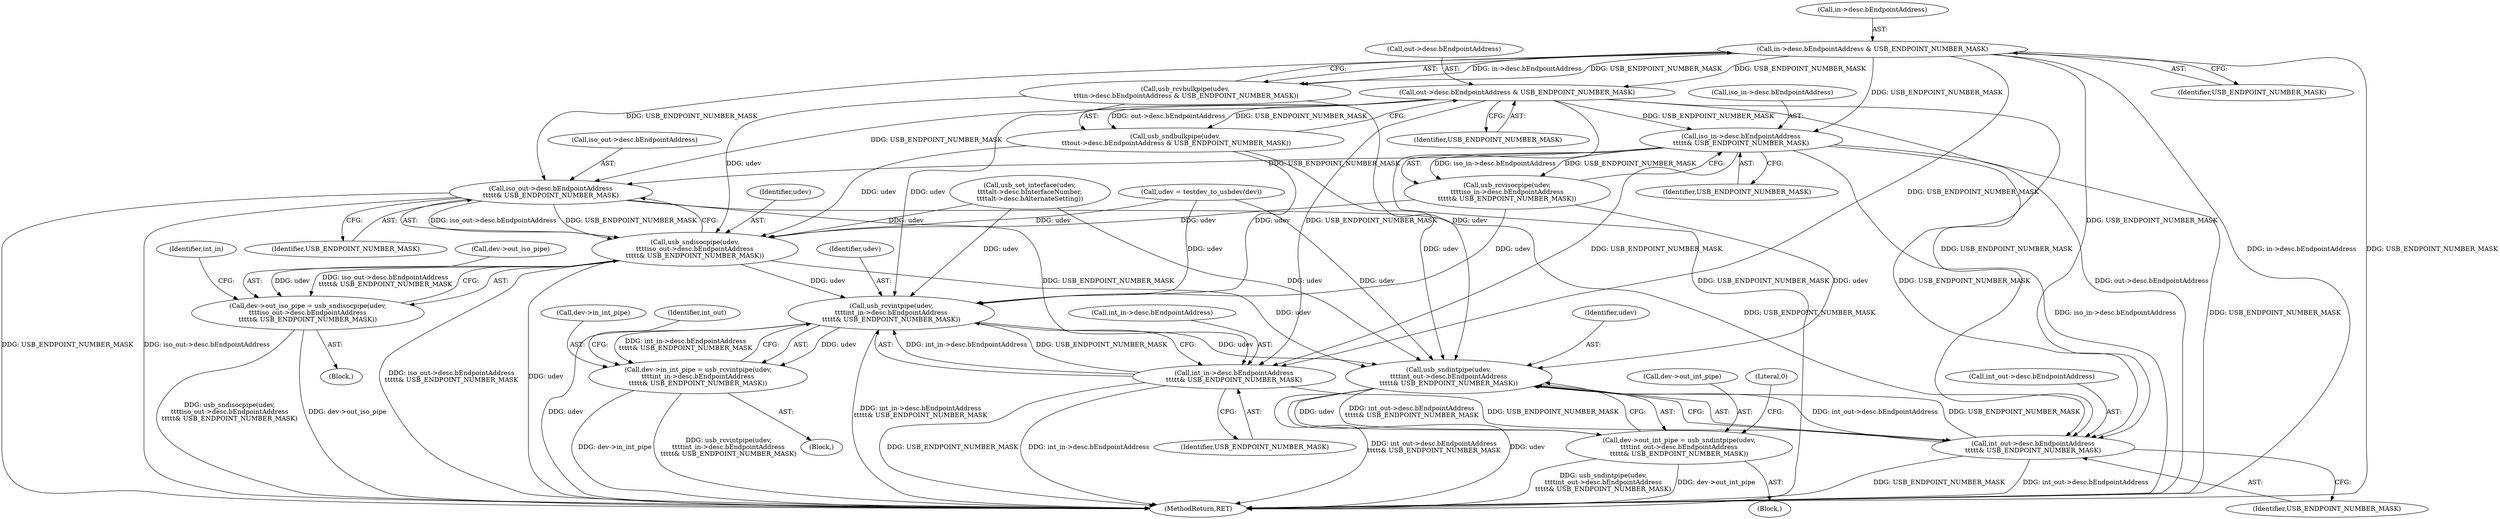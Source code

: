 digraph "0_linux_7c80f9e4a588f1925b07134bb2e3689335f6c6d8@pointer" {
"1000372" [label="(Call,iso_out->desc.bEndpointAddress\n\t\t\t\t\t& USB_ENDPOINT_NUMBER_MASK)"];
"1000309" [label="(Call,in->desc.bEndpointAddress & USB_ENDPOINT_NUMBER_MASK)"];
"1000324" [label="(Call,out->desc.bEndpointAddress & USB_ENDPOINT_NUMBER_MASK)"];
"1000348" [label="(Call,iso_in->desc.bEndpointAddress\n\t\t\t\t\t& USB_ENDPOINT_NUMBER_MASK)"];
"1000370" [label="(Call,usb_sndisocpipe(udev,\n\t\t\t\tiso_out->desc.bEndpointAddress\n\t\t\t\t\t& USB_ENDPOINT_NUMBER_MASK))"];
"1000366" [label="(Call,dev->out_iso_pipe = usb_sndisocpipe(udev,\n\t\t\t\tiso_out->desc.bEndpointAddress\n\t\t\t\t\t& USB_ENDPOINT_NUMBER_MASK))"];
"1000394" [label="(Call,usb_rcvintpipe(udev,\n\t\t\t\tint_in->desc.bEndpointAddress\n\t\t\t\t\t& USB_ENDPOINT_NUMBER_MASK))"];
"1000390" [label="(Call,dev->in_int_pipe = usb_rcvintpipe(udev,\n\t\t\t\tint_in->desc.bEndpointAddress\n\t\t\t\t\t& USB_ENDPOINT_NUMBER_MASK))"];
"1000418" [label="(Call,usb_sndintpipe(udev,\n\t\t\t\tint_out->desc.bEndpointAddress\n\t\t\t\t\t& USB_ENDPOINT_NUMBER_MASK))"];
"1000414" [label="(Call,dev->out_int_pipe = usb_sndintpipe(udev,\n\t\t\t\tint_out->desc.bEndpointAddress\n\t\t\t\t\t& USB_ENDPOINT_NUMBER_MASK))"];
"1000396" [label="(Call,int_in->desc.bEndpointAddress\n\t\t\t\t\t& USB_ENDPOINT_NUMBER_MASK)"];
"1000420" [label="(Call,int_out->desc.bEndpointAddress\n\t\t\t\t\t& USB_ENDPOINT_NUMBER_MASK)"];
"1000396" [label="(Call,int_in->desc.bEndpointAddress\n\t\t\t\t\t& USB_ENDPOINT_NUMBER_MASK)"];
"1000404" [label="(Identifier,int_out)"];
"1000381" [label="(Block,)"];
"1000354" [label="(Identifier,USB_ENDPOINT_NUMBER_MASK)"];
"1000391" [label="(Call,dev->in_int_pipe)"];
"1000373" [label="(Call,iso_out->desc.bEndpointAddress)"];
"1000283" [label="(Call,usb_set_interface(udev,\n\t\t\t\talt->desc.bInterfaceNumber,\n\t\t\t\talt->desc.bAlternateSetting))"];
"1000315" [label="(Identifier,USB_ENDPOINT_NUMBER_MASK)"];
"1000330" [label="(Identifier,USB_ENDPOINT_NUMBER_MASK)"];
"1000348" [label="(Call,iso_in->desc.bEndpointAddress\n\t\t\t\t\t& USB_ENDPOINT_NUMBER_MASK)"];
"1000426" [label="(Identifier,USB_ENDPOINT_NUMBER_MASK)"];
"1000405" [label="(Block,)"];
"1000325" [label="(Call,out->desc.bEndpointAddress)"];
"1000346" [label="(Call,usb_rcvisocpipe(udev,\n\t\t\t\tiso_in->desc.bEndpointAddress\n\t\t\t\t\t& USB_ENDPOINT_NUMBER_MASK))"];
"1000395" [label="(Identifier,udev)"];
"1000421" [label="(Call,int_out->desc.bEndpointAddress)"];
"1000257" [label="(Call,udev = testdev_to_usbdev(dev))"];
"1000370" [label="(Call,usb_sndisocpipe(udev,\n\t\t\t\tiso_out->desc.bEndpointAddress\n\t\t\t\t\t& USB_ENDPOINT_NUMBER_MASK))"];
"1000397" [label="(Call,int_in->desc.bEndpointAddress)"];
"1000349" [label="(Call,iso_in->desc.bEndpointAddress)"];
"1000357" [label="(Block,)"];
"1000310" [label="(Call,in->desc.bEndpointAddress)"];
"1000415" [label="(Call,dev->out_int_pipe)"];
"1000378" [label="(Identifier,USB_ENDPOINT_NUMBER_MASK)"];
"1000309" [label="(Call,in->desc.bEndpointAddress & USB_ENDPOINT_NUMBER_MASK)"];
"1000394" [label="(Call,usb_rcvintpipe(udev,\n\t\t\t\tint_in->desc.bEndpointAddress\n\t\t\t\t\t& USB_ENDPOINT_NUMBER_MASK))"];
"1000366" [label="(Call,dev->out_iso_pipe = usb_sndisocpipe(udev,\n\t\t\t\tiso_out->desc.bEndpointAddress\n\t\t\t\t\t& USB_ENDPOINT_NUMBER_MASK))"];
"1000371" [label="(Identifier,udev)"];
"1000367" [label="(Call,dev->out_iso_pipe)"];
"1000429" [label="(MethodReturn,RET)"];
"1000324" [label="(Call,out->desc.bEndpointAddress & USB_ENDPOINT_NUMBER_MASK)"];
"1000414" [label="(Call,dev->out_int_pipe = usb_sndintpipe(udev,\n\t\t\t\tint_out->desc.bEndpointAddress\n\t\t\t\t\t& USB_ENDPOINT_NUMBER_MASK))"];
"1000420" [label="(Call,int_out->desc.bEndpointAddress\n\t\t\t\t\t& USB_ENDPOINT_NUMBER_MASK)"];
"1000307" [label="(Call,usb_rcvbulkpipe(udev,\n \t\t\tin->desc.bEndpointAddress & USB_ENDPOINT_NUMBER_MASK))"];
"1000390" [label="(Call,dev->in_int_pipe = usb_rcvintpipe(udev,\n\t\t\t\tint_in->desc.bEndpointAddress\n\t\t\t\t\t& USB_ENDPOINT_NUMBER_MASK))"];
"1000419" [label="(Identifier,udev)"];
"1000322" [label="(Call,usb_sndbulkpipe(udev,\n \t\t\tout->desc.bEndpointAddress & USB_ENDPOINT_NUMBER_MASK))"];
"1000380" [label="(Identifier,int_in)"];
"1000402" [label="(Identifier,USB_ENDPOINT_NUMBER_MASK)"];
"1000428" [label="(Literal,0)"];
"1000418" [label="(Call,usb_sndintpipe(udev,\n\t\t\t\tint_out->desc.bEndpointAddress\n\t\t\t\t\t& USB_ENDPOINT_NUMBER_MASK))"];
"1000372" [label="(Call,iso_out->desc.bEndpointAddress\n\t\t\t\t\t& USB_ENDPOINT_NUMBER_MASK)"];
"1000372" -> "1000370"  [label="AST: "];
"1000372" -> "1000378"  [label="CFG: "];
"1000373" -> "1000372"  [label="AST: "];
"1000378" -> "1000372"  [label="AST: "];
"1000370" -> "1000372"  [label="CFG: "];
"1000372" -> "1000429"  [label="DDG: iso_out->desc.bEndpointAddress"];
"1000372" -> "1000429"  [label="DDG: USB_ENDPOINT_NUMBER_MASK"];
"1000372" -> "1000370"  [label="DDG: iso_out->desc.bEndpointAddress"];
"1000372" -> "1000370"  [label="DDG: USB_ENDPOINT_NUMBER_MASK"];
"1000309" -> "1000372"  [label="DDG: USB_ENDPOINT_NUMBER_MASK"];
"1000324" -> "1000372"  [label="DDG: USB_ENDPOINT_NUMBER_MASK"];
"1000348" -> "1000372"  [label="DDG: USB_ENDPOINT_NUMBER_MASK"];
"1000372" -> "1000396"  [label="DDG: USB_ENDPOINT_NUMBER_MASK"];
"1000372" -> "1000420"  [label="DDG: USB_ENDPOINT_NUMBER_MASK"];
"1000309" -> "1000307"  [label="AST: "];
"1000309" -> "1000315"  [label="CFG: "];
"1000310" -> "1000309"  [label="AST: "];
"1000315" -> "1000309"  [label="AST: "];
"1000307" -> "1000309"  [label="CFG: "];
"1000309" -> "1000429"  [label="DDG: in->desc.bEndpointAddress"];
"1000309" -> "1000429"  [label="DDG: USB_ENDPOINT_NUMBER_MASK"];
"1000309" -> "1000307"  [label="DDG: in->desc.bEndpointAddress"];
"1000309" -> "1000307"  [label="DDG: USB_ENDPOINT_NUMBER_MASK"];
"1000309" -> "1000324"  [label="DDG: USB_ENDPOINT_NUMBER_MASK"];
"1000309" -> "1000348"  [label="DDG: USB_ENDPOINT_NUMBER_MASK"];
"1000309" -> "1000396"  [label="DDG: USB_ENDPOINT_NUMBER_MASK"];
"1000309" -> "1000420"  [label="DDG: USB_ENDPOINT_NUMBER_MASK"];
"1000324" -> "1000322"  [label="AST: "];
"1000324" -> "1000330"  [label="CFG: "];
"1000325" -> "1000324"  [label="AST: "];
"1000330" -> "1000324"  [label="AST: "];
"1000322" -> "1000324"  [label="CFG: "];
"1000324" -> "1000429"  [label="DDG: USB_ENDPOINT_NUMBER_MASK"];
"1000324" -> "1000429"  [label="DDG: out->desc.bEndpointAddress"];
"1000324" -> "1000322"  [label="DDG: out->desc.bEndpointAddress"];
"1000324" -> "1000322"  [label="DDG: USB_ENDPOINT_NUMBER_MASK"];
"1000324" -> "1000348"  [label="DDG: USB_ENDPOINT_NUMBER_MASK"];
"1000324" -> "1000396"  [label="DDG: USB_ENDPOINT_NUMBER_MASK"];
"1000324" -> "1000420"  [label="DDG: USB_ENDPOINT_NUMBER_MASK"];
"1000348" -> "1000346"  [label="AST: "];
"1000348" -> "1000354"  [label="CFG: "];
"1000349" -> "1000348"  [label="AST: "];
"1000354" -> "1000348"  [label="AST: "];
"1000346" -> "1000348"  [label="CFG: "];
"1000348" -> "1000429"  [label="DDG: iso_in->desc.bEndpointAddress"];
"1000348" -> "1000429"  [label="DDG: USB_ENDPOINT_NUMBER_MASK"];
"1000348" -> "1000346"  [label="DDG: iso_in->desc.bEndpointAddress"];
"1000348" -> "1000346"  [label="DDG: USB_ENDPOINT_NUMBER_MASK"];
"1000348" -> "1000396"  [label="DDG: USB_ENDPOINT_NUMBER_MASK"];
"1000348" -> "1000420"  [label="DDG: USB_ENDPOINT_NUMBER_MASK"];
"1000370" -> "1000366"  [label="AST: "];
"1000371" -> "1000370"  [label="AST: "];
"1000366" -> "1000370"  [label="CFG: "];
"1000370" -> "1000429"  [label="DDG: iso_out->desc.bEndpointAddress\n\t\t\t\t\t& USB_ENDPOINT_NUMBER_MASK"];
"1000370" -> "1000429"  [label="DDG: udev"];
"1000370" -> "1000366"  [label="DDG: udev"];
"1000370" -> "1000366"  [label="DDG: iso_out->desc.bEndpointAddress\n\t\t\t\t\t& USB_ENDPOINT_NUMBER_MASK"];
"1000283" -> "1000370"  [label="DDG: udev"];
"1000346" -> "1000370"  [label="DDG: udev"];
"1000257" -> "1000370"  [label="DDG: udev"];
"1000322" -> "1000370"  [label="DDG: udev"];
"1000307" -> "1000370"  [label="DDG: udev"];
"1000370" -> "1000394"  [label="DDG: udev"];
"1000370" -> "1000418"  [label="DDG: udev"];
"1000366" -> "1000357"  [label="AST: "];
"1000367" -> "1000366"  [label="AST: "];
"1000380" -> "1000366"  [label="CFG: "];
"1000366" -> "1000429"  [label="DDG: usb_sndisocpipe(udev,\n\t\t\t\tiso_out->desc.bEndpointAddress\n\t\t\t\t\t& USB_ENDPOINT_NUMBER_MASK)"];
"1000366" -> "1000429"  [label="DDG: dev->out_iso_pipe"];
"1000394" -> "1000390"  [label="AST: "];
"1000394" -> "1000396"  [label="CFG: "];
"1000395" -> "1000394"  [label="AST: "];
"1000396" -> "1000394"  [label="AST: "];
"1000390" -> "1000394"  [label="CFG: "];
"1000394" -> "1000429"  [label="DDG: int_in->desc.bEndpointAddress\n\t\t\t\t\t& USB_ENDPOINT_NUMBER_MASK"];
"1000394" -> "1000429"  [label="DDG: udev"];
"1000394" -> "1000390"  [label="DDG: udev"];
"1000394" -> "1000390"  [label="DDG: int_in->desc.bEndpointAddress\n\t\t\t\t\t& USB_ENDPOINT_NUMBER_MASK"];
"1000283" -> "1000394"  [label="DDG: udev"];
"1000346" -> "1000394"  [label="DDG: udev"];
"1000257" -> "1000394"  [label="DDG: udev"];
"1000322" -> "1000394"  [label="DDG: udev"];
"1000307" -> "1000394"  [label="DDG: udev"];
"1000396" -> "1000394"  [label="DDG: int_in->desc.bEndpointAddress"];
"1000396" -> "1000394"  [label="DDG: USB_ENDPOINT_NUMBER_MASK"];
"1000394" -> "1000418"  [label="DDG: udev"];
"1000390" -> "1000381"  [label="AST: "];
"1000391" -> "1000390"  [label="AST: "];
"1000404" -> "1000390"  [label="CFG: "];
"1000390" -> "1000429"  [label="DDG: usb_rcvintpipe(udev,\n\t\t\t\tint_in->desc.bEndpointAddress\n\t\t\t\t\t& USB_ENDPOINT_NUMBER_MASK)"];
"1000390" -> "1000429"  [label="DDG: dev->in_int_pipe"];
"1000418" -> "1000414"  [label="AST: "];
"1000418" -> "1000420"  [label="CFG: "];
"1000419" -> "1000418"  [label="AST: "];
"1000420" -> "1000418"  [label="AST: "];
"1000414" -> "1000418"  [label="CFG: "];
"1000418" -> "1000429"  [label="DDG: int_out->desc.bEndpointAddress\n\t\t\t\t\t& USB_ENDPOINT_NUMBER_MASK"];
"1000418" -> "1000429"  [label="DDG: udev"];
"1000418" -> "1000414"  [label="DDG: udev"];
"1000418" -> "1000414"  [label="DDG: int_out->desc.bEndpointAddress\n\t\t\t\t\t& USB_ENDPOINT_NUMBER_MASK"];
"1000283" -> "1000418"  [label="DDG: udev"];
"1000346" -> "1000418"  [label="DDG: udev"];
"1000257" -> "1000418"  [label="DDG: udev"];
"1000322" -> "1000418"  [label="DDG: udev"];
"1000307" -> "1000418"  [label="DDG: udev"];
"1000420" -> "1000418"  [label="DDG: int_out->desc.bEndpointAddress"];
"1000420" -> "1000418"  [label="DDG: USB_ENDPOINT_NUMBER_MASK"];
"1000414" -> "1000405"  [label="AST: "];
"1000415" -> "1000414"  [label="AST: "];
"1000428" -> "1000414"  [label="CFG: "];
"1000414" -> "1000429"  [label="DDG: usb_sndintpipe(udev,\n\t\t\t\tint_out->desc.bEndpointAddress\n\t\t\t\t\t& USB_ENDPOINT_NUMBER_MASK)"];
"1000414" -> "1000429"  [label="DDG: dev->out_int_pipe"];
"1000396" -> "1000402"  [label="CFG: "];
"1000397" -> "1000396"  [label="AST: "];
"1000402" -> "1000396"  [label="AST: "];
"1000396" -> "1000429"  [label="DDG: int_in->desc.bEndpointAddress"];
"1000396" -> "1000429"  [label="DDG: USB_ENDPOINT_NUMBER_MASK"];
"1000396" -> "1000420"  [label="DDG: USB_ENDPOINT_NUMBER_MASK"];
"1000420" -> "1000426"  [label="CFG: "];
"1000421" -> "1000420"  [label="AST: "];
"1000426" -> "1000420"  [label="AST: "];
"1000420" -> "1000429"  [label="DDG: USB_ENDPOINT_NUMBER_MASK"];
"1000420" -> "1000429"  [label="DDG: int_out->desc.bEndpointAddress"];
}
